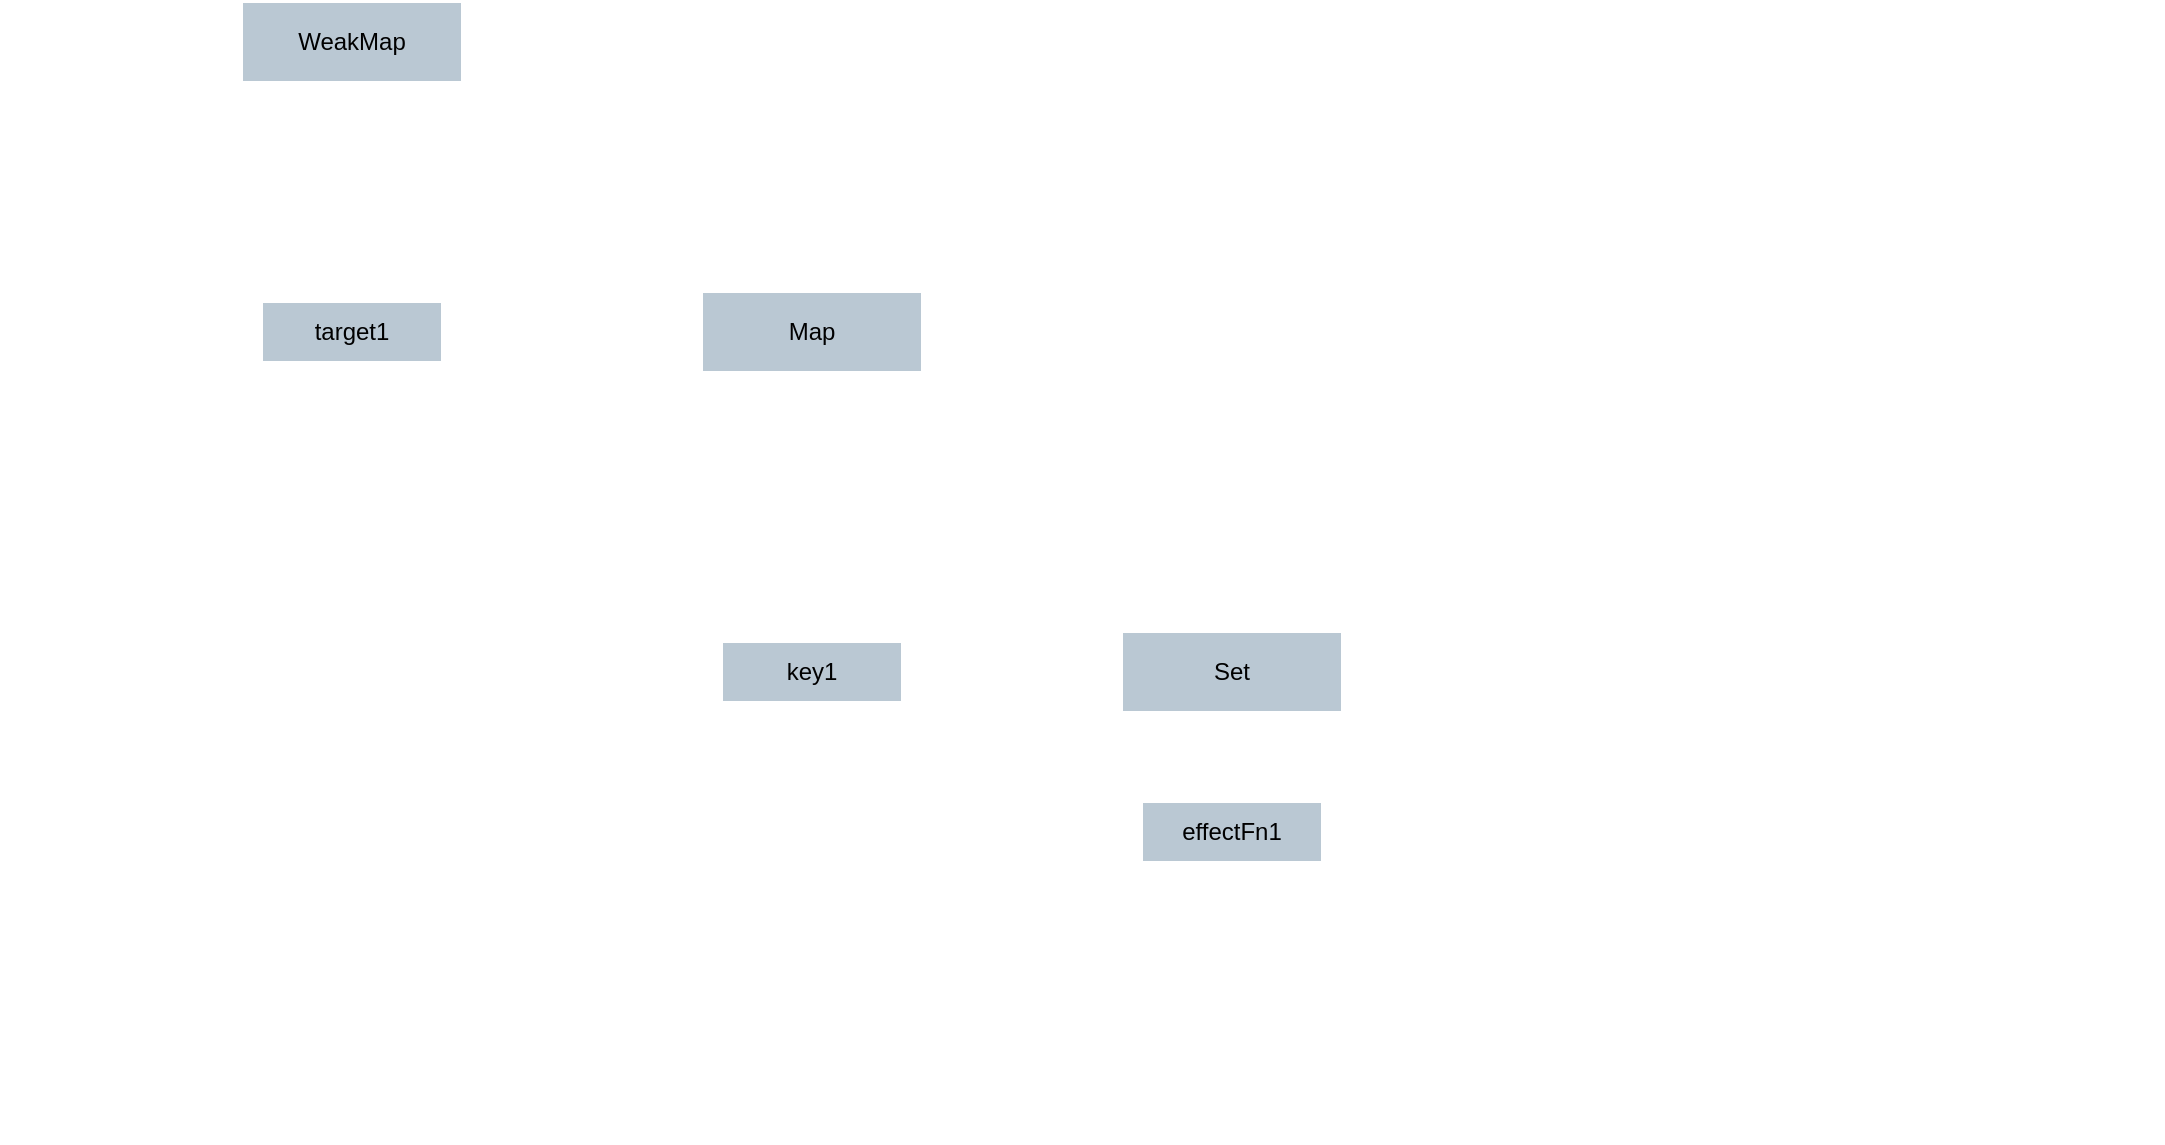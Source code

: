 <mxfile>
    <diagram id="l1TPibxyW9gdgfAlCoV7" name="Page-1">
        <mxGraphModel dx="708" dy="719" grid="1" gridSize="10" guides="1" tooltips="1" connect="1" arrows="1" fold="1" page="1" pageScale="1" pageWidth="850" pageHeight="1100" math="0" shadow="0">
            <root>
                <mxCell id="0"/>
                <mxCell id="1" parent="0"/>
                <mxCell id="45" value="" style="group;strokeColor=none;dashed=1;" vertex="1" connectable="0" parent="1">
                    <mxGeometry x="200" y="970" width="550" height="570" as="geometry"/>
                </mxCell>
                <mxCell id="46" style="edgeStyle=none;html=1;exitX=0.5;exitY=1;exitDx=0;exitDy=0;entryX=0.5;entryY=0;entryDx=0;entryDy=0;fontColor=#000000;strokeColor=#FFFFFF;" edge="1" parent="45" source="47" target="48">
                    <mxGeometry relative="1" as="geometry"/>
                </mxCell>
                <mxCell id="47" value="WeakMap" style="rounded=0;whiteSpace=wrap;html=1;fillColor=#bac8d3;strokeColor=#FFFFFF;fontColor=#000000;" vertex="1" parent="45">
                    <mxGeometry width="110" height="40" as="geometry"/>
                </mxCell>
                <mxCell id="48" value="" style="rounded=0;whiteSpace=wrap;html=1;dashed=1;strokeColor=#FFFFFF;" vertex="1" parent="45">
                    <mxGeometry y="130" width="110" height="190" as="geometry"/>
                </mxCell>
                <mxCell id="49" value="target1" style="rounded=0;whiteSpace=wrap;html=1;fillColor=#bac8d3;strokeColor=#FFFFFF;fontColor=#000000;" vertex="1" parent="45">
                    <mxGeometry x="10" y="150" width="90" height="30" as="geometry"/>
                </mxCell>
                <mxCell id="50" style="edgeStyle=none;html=1;exitX=0.5;exitY=1;exitDx=0;exitDy=0;entryX=0.5;entryY=0;entryDx=0;entryDy=0;fontColor=#FFFFFF;strokeColor=#FFFFFF;" edge="1" parent="45" source="51" target="53">
                    <mxGeometry relative="1" as="geometry"/>
                </mxCell>
                <mxCell id="51" value="Map" style="rounded=0;whiteSpace=wrap;html=1;fillColor=#bac8d3;strokeColor=#FFFFFF;fontColor=#000000;" vertex="1" parent="45">
                    <mxGeometry x="230" y="145" width="110" height="40" as="geometry"/>
                </mxCell>
                <mxCell id="52" style="edgeStyle=none;html=1;exitX=1;exitY=0.5;exitDx=0;exitDy=0;strokeColor=#FFFFFF;" edge="1" parent="45" source="49" target="51">
                    <mxGeometry relative="1" as="geometry"/>
                </mxCell>
                <mxCell id="53" value="" style="rounded=0;whiteSpace=wrap;html=1;dashed=1;strokeColor=#FFFFFF;" vertex="1" parent="45">
                    <mxGeometry x="230" y="300" width="110" height="190" as="geometry"/>
                </mxCell>
                <mxCell id="54" value="key1" style="rounded=0;whiteSpace=wrap;html=1;fillColor=#bac8d3;strokeColor=#FFFFFF;fontColor=#000000;" vertex="1" parent="45">
                    <mxGeometry x="240" y="320" width="90" height="30" as="geometry"/>
                </mxCell>
                <mxCell id="55" value="Set" style="rounded=0;whiteSpace=wrap;html=1;fillColor=#bac8d3;strokeColor=#FFFFFF;fontColor=#000000;" vertex="1" parent="45">
                    <mxGeometry x="440" y="315" width="110" height="40" as="geometry"/>
                </mxCell>
                <mxCell id="56" style="edgeStyle=none;html=1;exitX=1;exitY=0.5;exitDx=0;exitDy=0;entryX=0;entryY=0.5;entryDx=0;entryDy=0;strokeColor=#FFFFFF;" edge="1" parent="45" source="54" target="55">
                    <mxGeometry relative="1" as="geometry"/>
                </mxCell>
                <mxCell id="57" value="" style="rounded=0;whiteSpace=wrap;html=1;dashed=1;strokeColor=#FFFFFF;" vertex="1" parent="45">
                    <mxGeometry x="440" y="380" width="110" height="190" as="geometry"/>
                </mxCell>
                <mxCell id="58" value="effectFn1" style="rounded=0;whiteSpace=wrap;html=1;fillColor=#bac8d3;strokeColor=#FFFFFF;fontColor=#000000;" vertex="1" parent="45">
                    <mxGeometry x="450" y="400" width="90" height="30" as="geometry"/>
                </mxCell>
                <mxCell id="59" value="&lt;div style=&quot;&quot;&gt;&lt;span style=&quot;color: rgb(255, 255, 255); background-color: initial;&quot;&gt;&amp;nbsp;set key&lt;/span&gt;&lt;/div&gt;" style="text;html=1;align=left;verticalAlign=middle;resizable=0;points=[];autosize=1;strokeColor=#FFFFFF;fillColor=none;fontColor=#000000;dashed=1;" vertex="1" parent="45">
                    <mxGeometry x="70" y="60" width="60" height="30" as="geometry"/>
                </mxCell>
                <mxCell id="60" value="&lt;div style=&quot;text-align: left;&quot;&gt;&lt;span style=&quot;background-color: initial;&quot;&gt;响应式对象被访问的键名&lt;/span&gt;&lt;br&gt;&lt;/div&gt;" style="text;html=1;align=center;verticalAlign=middle;resizable=0;points=[];autosize=1;strokeColor=#FFFFFF;fillColor=none;fontColor=#FFFFFF;" vertex="1" parent="45">
                    <mxGeometry x="40" y="350" width="160" height="30" as="geometry"/>
                </mxCell>
                <mxCell id="61" style="edgeStyle=none;html=1;exitX=0;exitY=0.5;exitDx=0;exitDy=0;entryX=0.969;entryY=0.133;entryDx=0;entryDy=0;entryPerimeter=0;fontColor=#FFFFFF;strokeColor=#FFFFFF;" edge="1" parent="45" source="54" target="60">
                    <mxGeometry relative="1" as="geometry"/>
                </mxCell>
                <mxCell id="62" value="&lt;div style=&quot;&quot;&gt;&lt;span style=&quot;color: rgb(255, 255, 255); background-color: initial;&quot;&gt;&amp;nbsp;set key&lt;/span&gt;&lt;/div&gt;" style="text;html=1;align=left;verticalAlign=middle;resizable=0;points=[];autosize=1;strokeColor=#FFFFFF;fillColor=none;fontColor=#000000;dashed=1;" vertex="1" parent="45">
                    <mxGeometry x="290" y="210" width="60" height="30" as="geometry"/>
                </mxCell>
                <mxCell id="63" value="&lt;div style=&quot;&quot;&gt;&lt;span style=&quot;color: rgb(255, 255, 255); background-color: initial;&quot;&gt;&amp;nbsp;set value&lt;/span&gt;&lt;/div&gt;" style="text;html=1;align=left;verticalAlign=middle;resizable=0;points=[];autosize=1;strokeColor=#FFFFFF;fillColor=none;fontColor=#000000;dashed=1;" vertex="1" parent="45">
                    <mxGeometry x="140" y="130" width="70" height="30" as="geometry"/>
                </mxCell>
                <mxCell id="64" value="&lt;div style=&quot;&quot;&gt;&lt;span style=&quot;color: rgb(255, 255, 255); background-color: initial;&quot;&gt;&amp;nbsp;set value&lt;/span&gt;&lt;/div&gt;" style="text;html=1;align=left;verticalAlign=middle;resizable=0;points=[];autosize=1;strokeColor=#FFFFFF;fillColor=none;fontColor=#000000;dashed=1;" vertex="1" parent="45">
                    <mxGeometry x="360" y="300" width="70" height="30" as="geometry"/>
                </mxCell>
                <mxCell id="65" value="&lt;div style=&quot;text-align: left;&quot;&gt;&lt;span style=&quot;background-color: initial;&quot;&gt;副作用函数集合&lt;/span&gt;&lt;/div&gt;&lt;div style=&quot;text-align: left;&quot;&gt;&lt;span style=&quot;background-color: initial;&quot;&gt;是集合的原因是&lt;/span&gt;&lt;/div&gt;&lt;div style=&quot;text-align: left;&quot;&gt;&lt;span style=&quot;background-color: initial;&quot;&gt;1. 可能会有多个effect访问相同的对象属性&lt;/span&gt;&lt;/div&gt;&lt;div style=&quot;text-align: left;&quot;&gt;&lt;span style=&quot;background-color: initial;&quot;&gt;2. 去重&lt;br&gt;&lt;br&gt;当响应式对象的属性的值被修改后，会遍历集合并执行副作用函数&lt;/span&gt;&lt;/div&gt;" style="text;html=1;align=center;verticalAlign=middle;resizable=0;points=[];autosize=1;strokeColor=#FFFFFF;fillColor=none;fontColor=#FFFFFF;" vertex="1" parent="1">
                    <mxGeometry x="790" y="1330" width="370" height="100" as="geometry"/>
                </mxCell>
                <mxCell id="66" style="edgeStyle=none;html=1;exitX=1;exitY=0.5;exitDx=0;exitDy=0;entryX=0.024;entryY=0.571;entryDx=0;entryDy=0;entryPerimeter=0;fontColor=#FFFFFF;strokeColor=#FFFFFF;" edge="1" parent="1" source="58" target="65">
                    <mxGeometry relative="1" as="geometry"/>
                </mxCell>
                <mxCell id="67" value="响应式对象" style="text;html=1;align=center;verticalAlign=middle;resizable=0;points=[];autosize=1;strokeColor=#FFFFFF;fillColor=none;fontColor=#FFFFFF;" vertex="1" parent="1">
                    <mxGeometry x="80" y="1125" width="80" height="30" as="geometry"/>
                </mxCell>
                <mxCell id="68" style="edgeStyle=none;html=1;exitX=0;exitY=0.75;exitDx=0;exitDy=0;entryX=0.944;entryY=0.533;entryDx=0;entryDy=0;entryPerimeter=0;fontColor=#FFFFFF;strokeColor=#FFFFFF;" edge="1" parent="1" source="49" target="67">
                    <mxGeometry relative="1" as="geometry"/>
                </mxCell>
            </root>
        </mxGraphModel>
    </diagram>
</mxfile>